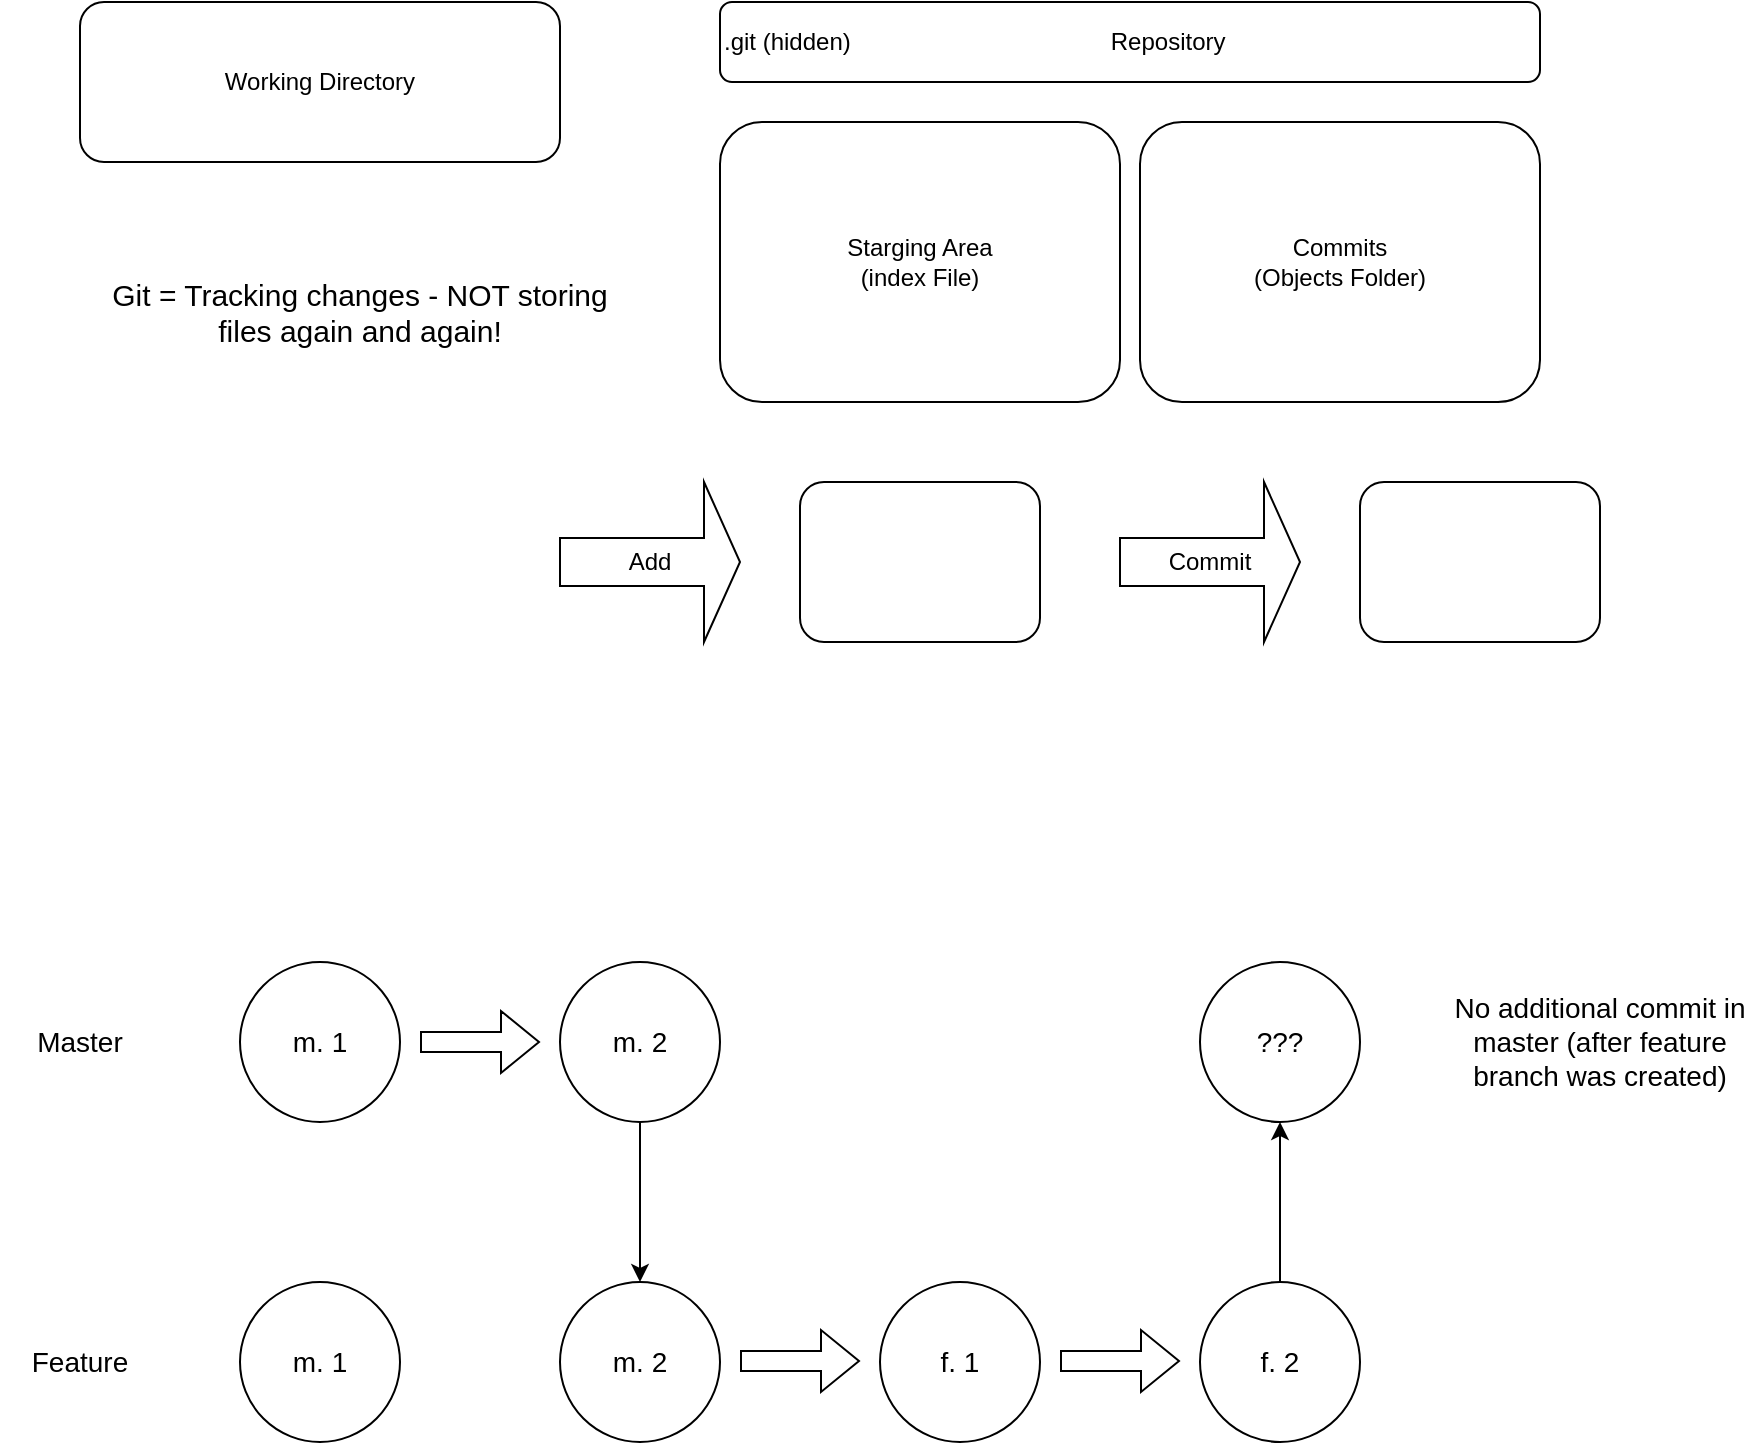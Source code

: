 <mxfile version="27.1.5">
  <diagram name="Page-1" id="PkKd_JiGjUPgfaHdr4iB">
    <mxGraphModel dx="1042" dy="563" grid="1" gridSize="10" guides="1" tooltips="1" connect="1" arrows="1" fold="1" page="1" pageScale="1" pageWidth="850" pageHeight="1100" math="0" shadow="0">
      <root>
        <mxCell id="0" />
        <mxCell id="1" parent="0" />
        <mxCell id="DVuYbELzHZqkL_Al9vvK-1" value="Working Directory" style="rounded=1;whiteSpace=wrap;html=1;" parent="1" vertex="1">
          <mxGeometry x="40" y="40" width="240" height="80" as="geometry" />
        </mxCell>
        <mxCell id="DVuYbELzHZqkL_Al9vvK-2" value="&lt;div align=&quot;left&quot;&gt;.git (hidden)&amp;nbsp;&amp;nbsp;&amp;nbsp;&amp;nbsp;&amp;nbsp;&amp;nbsp;&amp;nbsp;&amp;nbsp;&amp;nbsp;&amp;nbsp;&amp;nbsp;&amp;nbsp;&amp;nbsp;&amp;nbsp;&amp;nbsp;&amp;nbsp;&amp;nbsp;&amp;nbsp;&amp;nbsp;&amp;nbsp;&amp;nbsp;&amp;nbsp;&amp;nbsp;&amp;nbsp;&amp;nbsp;&amp;nbsp;&amp;nbsp;&amp;nbsp;&amp;nbsp;&amp;nbsp;&amp;nbsp;&amp;nbsp;&amp;nbsp;&amp;nbsp;&amp;nbsp;&amp;nbsp;&amp;nbsp;&amp;nbsp; Repository&lt;br&gt;&lt;/div&gt;" style="rounded=1;whiteSpace=wrap;html=1;align=left;" parent="1" vertex="1">
          <mxGeometry x="360" y="40" width="410" height="40" as="geometry" />
        </mxCell>
        <mxCell id="DVuYbELzHZqkL_Al9vvK-3" value="Starging Area&lt;br&gt;(index File)" style="rounded=1;whiteSpace=wrap;html=1;" parent="1" vertex="1">
          <mxGeometry x="360" y="100" width="200" height="140" as="geometry" />
        </mxCell>
        <mxCell id="DVuYbELzHZqkL_Al9vvK-4" value="Commits&lt;br&gt;(Objects Folder)" style="rounded=1;whiteSpace=wrap;html=1;" parent="1" vertex="1">
          <mxGeometry x="570" y="100" width="200" height="140" as="geometry" />
        </mxCell>
        <mxCell id="DVuYbELzHZqkL_Al9vvK-7" value="Add" style="shape=singleArrow;whiteSpace=wrap;html=1;" parent="1" vertex="1">
          <mxGeometry x="280" y="280" width="90" height="80" as="geometry" />
        </mxCell>
        <mxCell id="DVuYbELzHZqkL_Al9vvK-8" value="" style="rounded=1;whiteSpace=wrap;html=1;" parent="1" vertex="1">
          <mxGeometry x="400" y="280" width="120" height="80" as="geometry" />
        </mxCell>
        <mxCell id="DVuYbELzHZqkL_Al9vvK-9" value="Commit" style="shape=singleArrow;whiteSpace=wrap;html=1;" parent="1" vertex="1">
          <mxGeometry x="560" y="280" width="90" height="80" as="geometry" />
        </mxCell>
        <mxCell id="DVuYbELzHZqkL_Al9vvK-10" value="" style="rounded=1;whiteSpace=wrap;html=1;" parent="1" vertex="1">
          <mxGeometry x="680" y="280" width="120" height="80" as="geometry" />
        </mxCell>
        <mxCell id="DVuYbELzHZqkL_Al9vvK-11" value="&lt;font style=&quot;font-size: 15px;&quot;&gt;Git = Tracking changes - NOT storing files again and again!&lt;/font&gt;" style="text;html=1;align=center;verticalAlign=middle;whiteSpace=wrap;rounded=0;" parent="1" vertex="1">
          <mxGeometry x="40" y="160" width="280" height="70" as="geometry" />
        </mxCell>
        <mxCell id="inyvIdADmEni137RxyFw-1" value="Master" style="text;html=1;align=center;verticalAlign=middle;whiteSpace=wrap;rounded=0;fontSize=14;" vertex="1" parent="1">
          <mxGeometry y="540" width="80" height="40" as="geometry" />
        </mxCell>
        <mxCell id="inyvIdADmEni137RxyFw-2" value="&lt;font&gt;m. 1&lt;/font&gt;" style="ellipse;whiteSpace=wrap;html=1;aspect=fixed;fontSize=14;" vertex="1" parent="1">
          <mxGeometry x="120" y="520" width="80" height="80" as="geometry" />
        </mxCell>
        <mxCell id="inyvIdADmEni137RxyFw-3" value="&lt;font&gt;m. 2&lt;br&gt;&lt;/font&gt;" style="ellipse;whiteSpace=wrap;html=1;aspect=fixed;fontSize=14;" vertex="1" parent="1">
          <mxGeometry x="280" y="520" width="80" height="80" as="geometry" />
        </mxCell>
        <mxCell id="inyvIdADmEni137RxyFw-4" value="" style="shape=flexArrow;endArrow=classic;html=1;rounded=0;" edge="1" parent="1">
          <mxGeometry width="50" height="50" relative="1" as="geometry">
            <mxPoint x="210" y="560" as="sourcePoint" />
            <mxPoint x="270" y="560" as="targetPoint" />
          </mxGeometry>
        </mxCell>
        <mxCell id="inyvIdADmEni137RxyFw-5" value="Feature" style="text;html=1;align=center;verticalAlign=middle;whiteSpace=wrap;rounded=0;fontSize=14;" vertex="1" parent="1">
          <mxGeometry y="700" width="80" height="40" as="geometry" />
        </mxCell>
        <mxCell id="inyvIdADmEni137RxyFw-6" value="&lt;font&gt;m. 1&lt;/font&gt;" style="ellipse;whiteSpace=wrap;html=1;aspect=fixed;fontSize=14;" vertex="1" parent="1">
          <mxGeometry x="120" y="680" width="80" height="80" as="geometry" />
        </mxCell>
        <mxCell id="inyvIdADmEni137RxyFw-7" value="&lt;font&gt;m. 2&lt;br&gt;&lt;/font&gt;" style="ellipse;whiteSpace=wrap;html=1;aspect=fixed;fontSize=14;" vertex="1" parent="1">
          <mxGeometry x="280" y="680" width="80" height="80" as="geometry" />
        </mxCell>
        <mxCell id="inyvIdADmEni137RxyFw-8" value="" style="endArrow=classic;html=1;rounded=0;entryX=0.5;entryY=0;entryDx=0;entryDy=0;exitX=0.5;exitY=1;exitDx=0;exitDy=0;" edge="1" parent="1" source="inyvIdADmEni137RxyFw-3" target="inyvIdADmEni137RxyFw-7">
          <mxGeometry width="50" height="50" relative="1" as="geometry">
            <mxPoint x="320" y="610" as="sourcePoint" />
            <mxPoint x="370" y="560" as="targetPoint" />
          </mxGeometry>
        </mxCell>
        <mxCell id="inyvIdADmEni137RxyFw-9" value="&lt;font&gt;f. 1&lt;/font&gt;" style="ellipse;whiteSpace=wrap;html=1;aspect=fixed;fontSize=14;" vertex="1" parent="1">
          <mxGeometry x="440" y="680" width="80" height="80" as="geometry" />
        </mxCell>
        <mxCell id="inyvIdADmEni137RxyFw-10" value="&lt;font&gt;f. 2&lt;br&gt;&lt;/font&gt;" style="ellipse;whiteSpace=wrap;html=1;aspect=fixed;fontSize=14;" vertex="1" parent="1">
          <mxGeometry x="600" y="680" width="80" height="80" as="geometry" />
        </mxCell>
        <mxCell id="inyvIdADmEni137RxyFw-12" value="" style="shape=flexArrow;endArrow=classic;html=1;rounded=0;" edge="1" parent="1">
          <mxGeometry width="50" height="50" relative="1" as="geometry">
            <mxPoint x="370" y="719.5" as="sourcePoint" />
            <mxPoint x="430" y="719.5" as="targetPoint" />
          </mxGeometry>
        </mxCell>
        <mxCell id="inyvIdADmEni137RxyFw-13" value="" style="shape=flexArrow;endArrow=classic;html=1;rounded=0;" edge="1" parent="1">
          <mxGeometry width="50" height="50" relative="1" as="geometry">
            <mxPoint x="530" y="719.5" as="sourcePoint" />
            <mxPoint x="590" y="719.5" as="targetPoint" />
          </mxGeometry>
        </mxCell>
        <mxCell id="inyvIdADmEni137RxyFw-14" value="???" style="ellipse;whiteSpace=wrap;html=1;aspect=fixed;fontSize=14;" vertex="1" parent="1">
          <mxGeometry x="600" y="520" width="80" height="80" as="geometry" />
        </mxCell>
        <mxCell id="inyvIdADmEni137RxyFw-15" value="No additional commit in master (after feature branch was created)" style="text;html=1;align=center;verticalAlign=middle;whiteSpace=wrap;rounded=0;fontSize=14;" vertex="1" parent="1">
          <mxGeometry x="720" y="500" width="160" height="120" as="geometry" />
        </mxCell>
        <mxCell id="inyvIdADmEni137RxyFw-16" value="" style="endArrow=classic;html=1;rounded=0;entryX=0.5;entryY=1;entryDx=0;entryDy=0;" edge="1" parent="1" target="inyvIdADmEni137RxyFw-14">
          <mxGeometry width="50" height="50" relative="1" as="geometry">
            <mxPoint x="640" y="680" as="sourcePoint" />
            <mxPoint x="690" y="630" as="targetPoint" />
          </mxGeometry>
        </mxCell>
      </root>
    </mxGraphModel>
  </diagram>
</mxfile>
